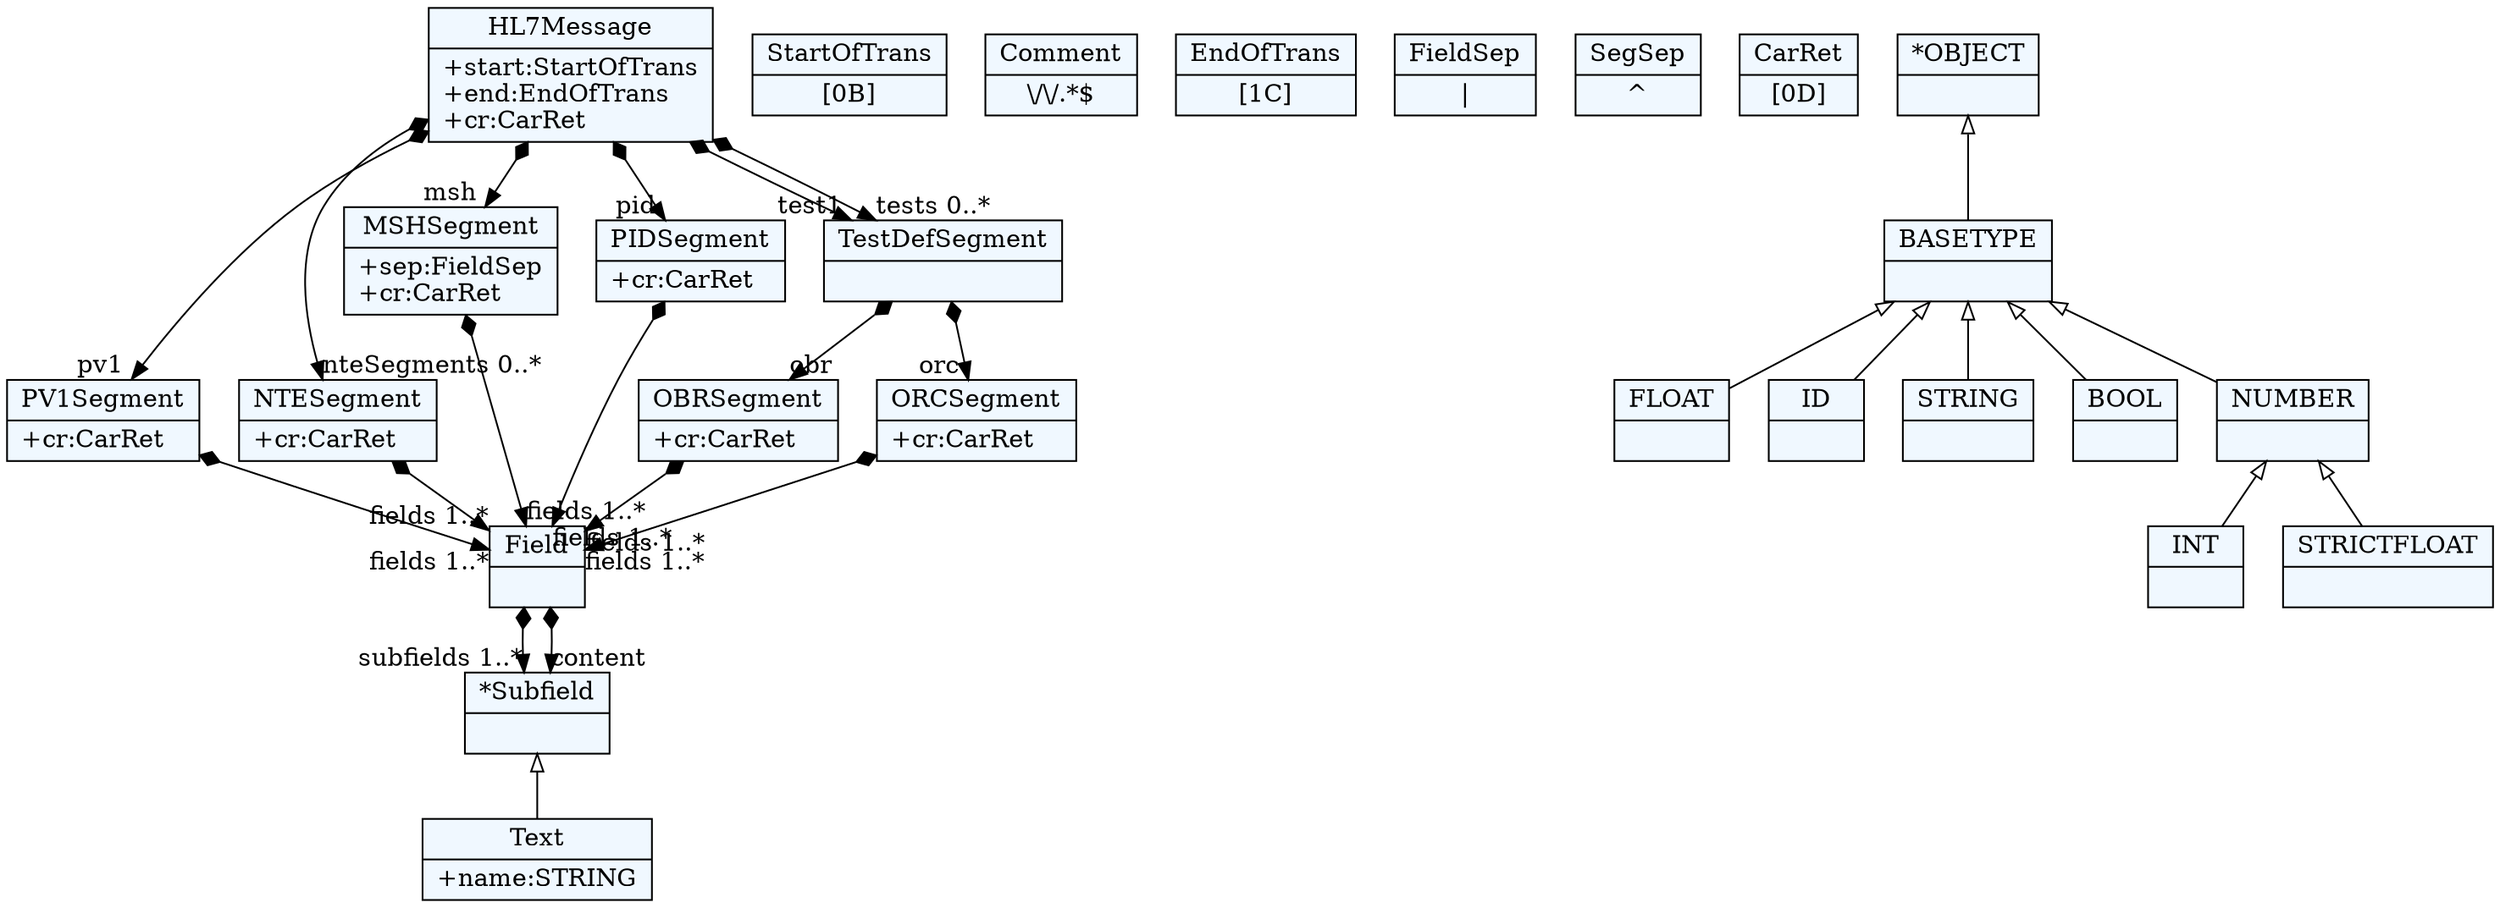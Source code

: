 
    digraph textX {
    fontname = "Bitstream Vera Sans"
    fontsize = 8
    node[
        shape=record,
        style=filled,
        fillcolor=aliceblue
    ]
    nodesep = 0.3
    edge[dir=black,arrowtail=empty]


49091552[ label="{PV1Segment|+cr:CarRet\l}"]

49336368[ label="{StartOfTrans|[0B]}"]

49310056[ label="{Comment|\\/\\/.*$}"]

49092968[ label="{NTESegment|+cr:CarRet\l}"]

49064768[ label="{MSHSegment|+sep:FieldSep\l+cr:CarRet\l}"]

49331480[ label="{EndOfTrans|[1C]}"]

49323288[ label="{Text|+name:STRING\l}"]

49321872[ label="{*Subfield|}"]

49063352[ label="{PIDSegment|+cr:CarRet\l}"]

49310528[ label="{OBRSegment|+cr:CarRet\l}"]

49329120[ label="{FieldSep|\|}"]

49069336[ label="{HL7Message|+start:StartOfTrans\l+end:EndOfTrans\l+cr:CarRet\l}"]

49330536[ label="{SegSep|^}"]

49307696[ label="{TestDefSegment|}"]

49309112[ label="{ORCSegment|+cr:CarRet\l}"]

49322816[ label="{CarRet|[0D]}"]

49320456[ label="{Field|}"]

49068392[ label="{FLOAT|}"]

49091080[ label="{*OBJECT|}"]

49062408[ label="{ID|}"]

49063824[ label="{STRING|}"]

49065240[ label="{BOOL|}"]

49072960[ label="{BASETYPE|}"]

49066976[ label="{INT|}"]

49070128[ label="{STRICTFLOAT|}"]

49071544[ label="{NUMBER|}"]



49091552 -> 49320456[arrowtail=diamond, dir=both, headlabel="fields 1..*"]
49092968 -> 49320456[arrowtail=diamond, dir=both, headlabel="fields 1..*"]
49064768 -> 49320456[arrowtail=diamond, dir=both, headlabel="fields 1..*"]
49321872 -> 49323288 [dir=back]
49063352 -> 49320456[arrowtail=diamond, dir=both, headlabel="fields 1..*"]
49310528 -> 49320456[arrowtail=diamond, dir=both, headlabel="fields 1..*"]
49069336 -> 49064768[arrowtail=diamond, dir=both, headlabel="msh "]
49069336 -> 49063352[arrowtail=diamond, dir=both, headlabel="pid "]
49069336 -> 49091552[arrowtail=diamond, dir=both, headlabel="pv1 "]
49069336 -> 49307696[arrowtail=diamond, dir=both, headlabel="test1 "]
49069336 -> 49092968[arrowtail=diamond, dir=both, headlabel="nteSegments 0..*"]
49069336 -> 49307696[arrowtail=diamond, dir=both, headlabel="tests 0..*"]
49307696 -> 49309112[arrowtail=diamond, dir=both, headlabel="orc "]
49307696 -> 49310528[arrowtail=diamond, dir=both, headlabel="obr "]
49309112 -> 49320456[arrowtail=diamond, dir=both, headlabel="fields 1..*"]
49320456 -> 49321872[arrowtail=diamond, dir=both, headlabel="subfields 1..*"]
49320456 -> 49321872[arrowtail=diamond, dir=both, headlabel="content "]
49091080 -> 49072960 [dir=back]
49072960 -> 49071544 [dir=back]
49072960 -> 49068392 [dir=back]
49072960 -> 49065240 [dir=back]
49072960 -> 49062408 [dir=back]
49072960 -> 49063824 [dir=back]
49071544 -> 49070128 [dir=back]
49071544 -> 49066976 [dir=back]

}

